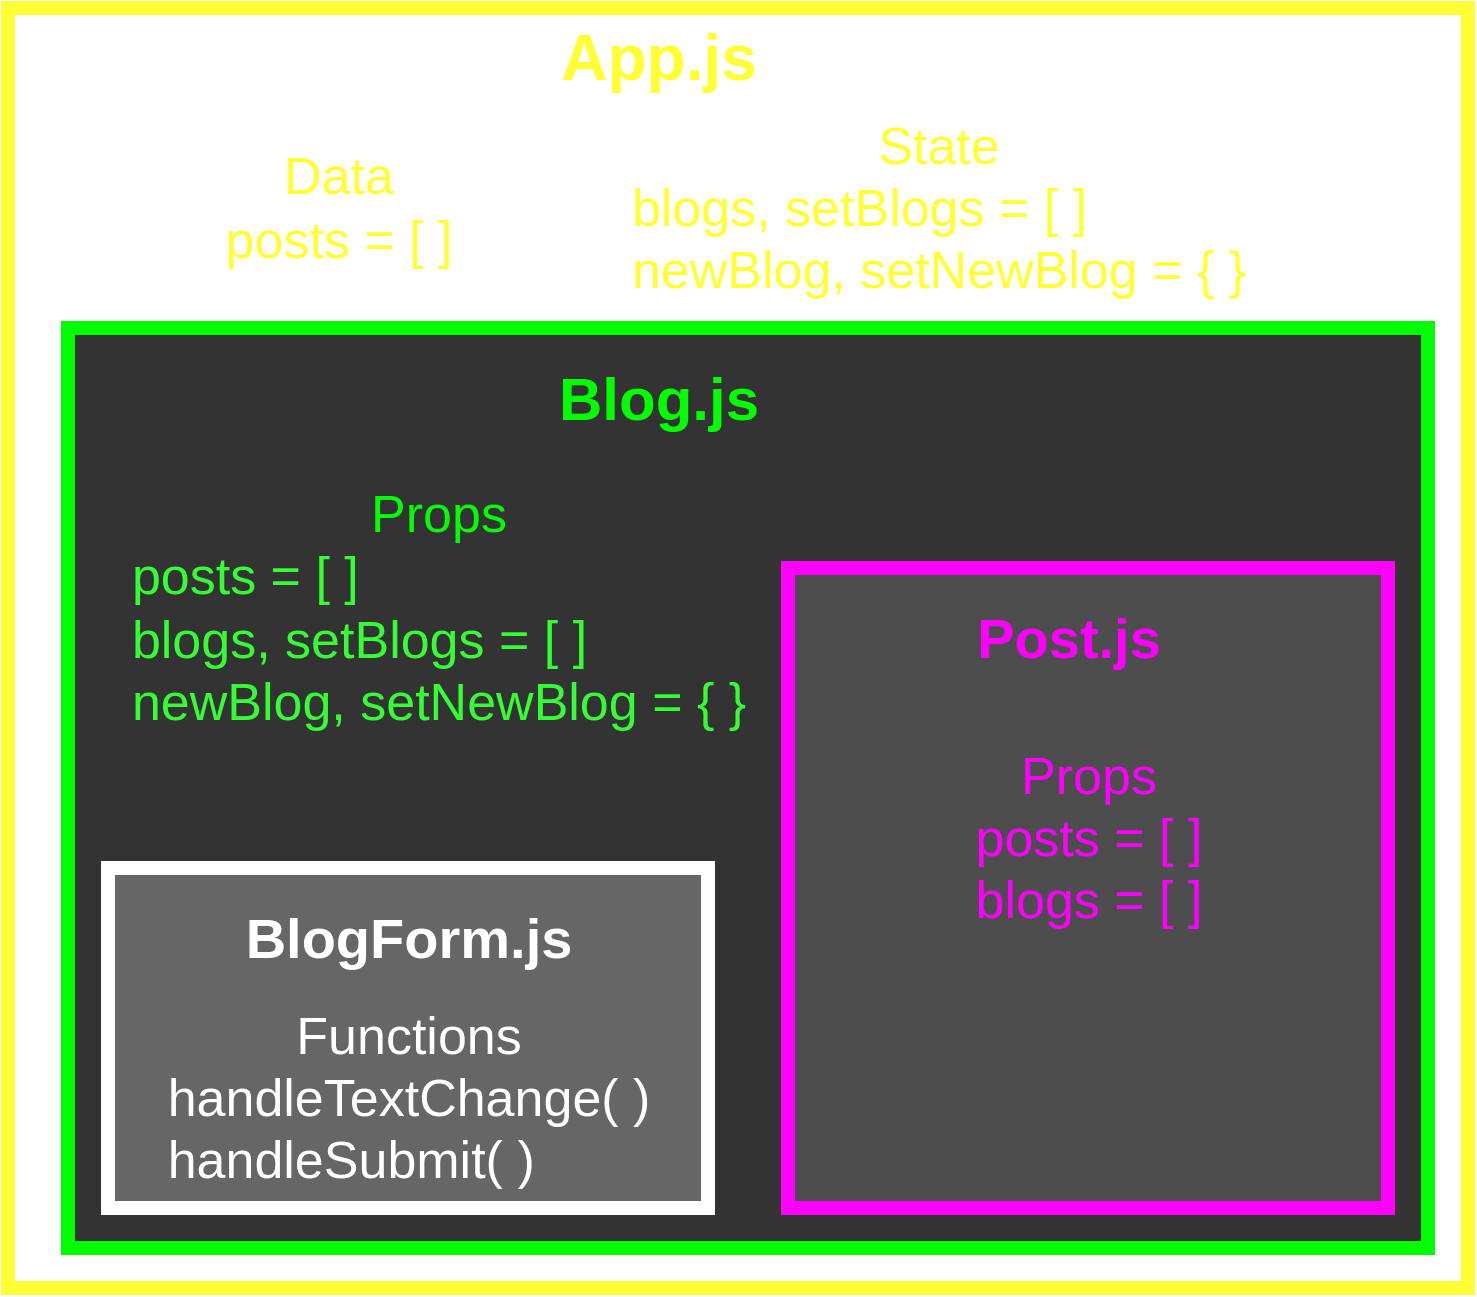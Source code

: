 <mxfile>
    <diagram id="P2Lockhl9aWTjdH21IzR" name="Page-1">
        <mxGraphModel dx="711" dy="1586" grid="1" gridSize="10" guides="1" tooltips="1" connect="1" arrows="1" fold="1" page="1" pageScale="1" pageWidth="850" pageHeight="1100" math="0" shadow="0">
            <root>
                <mxCell id="0"/>
                <mxCell id="1" parent="0"/>
                <mxCell id="3" value="" style="whiteSpace=wrap;html=1;fillColor=default;strokeColor=#FFFF33;strokeWidth=7;fontStyle=1" parent="1" vertex="1">
                    <mxGeometry x="40" y="-40" width="730" height="640" as="geometry"/>
                </mxCell>
                <mxCell id="4" value="&lt;font color=&quot;#ffff33&quot; style=&quot;font-size: 32px;&quot;&gt;App.js&lt;/font&gt;" style="text;html=1;resizable=0;autosize=1;align=center;verticalAlign=middle;points=[];fillColor=none;strokeColor=none;rounded=0;fontSize=32;fontStyle=1" parent="1" vertex="1">
                    <mxGeometry x="305" y="-40" width="120" height="50" as="geometry"/>
                </mxCell>
                <mxCell id="5" value="Data&lt;br&gt;posts = [ ]" style="text;html=1;resizable=0;autosize=1;align=center;verticalAlign=middle;points=[];fillColor=none;strokeColor=none;rounded=0;fontSize=26;fontColor=#FFFF33;" parent="1" vertex="1">
                    <mxGeometry x="140" y="25" width="130" height="70" as="geometry"/>
                </mxCell>
                <mxCell id="8" value="" style="whiteSpace=wrap;html=1;fontSize=26;fontColor=#00FF00;strokeColor=#00FF00;strokeWidth=7;fillColor=#333333;" parent="1" vertex="1">
                    <mxGeometry x="70" y="120" width="680" height="460" as="geometry"/>
                </mxCell>
                <mxCell id="7" value="State&lt;br&gt;&lt;div style=&quot;text-align: left;&quot;&gt;&lt;span style=&quot;background-color: initial;&quot;&gt;blogs, setBlogs = [ ]&lt;/span&gt;&lt;/div&gt;&lt;div style=&quot;text-align: left;&quot;&gt;&lt;span style=&quot;background-color: initial;&quot;&gt;newBlog, setNewBlog = { }&lt;/span&gt;&lt;/div&gt;" style="text;html=1;resizable=0;autosize=1;align=center;verticalAlign=middle;points=[];fillColor=none;strokeColor=none;rounded=0;fontSize=26;fontColor=#FFFF33;" parent="1" vertex="1">
                    <mxGeometry x="340" y="5" width="330" height="110" as="geometry"/>
                </mxCell>
                <mxCell id="9" value="Blog.js" style="text;html=1;resizable=0;autosize=1;align=center;verticalAlign=middle;points=[];fillColor=none;strokeColor=none;rounded=0;fontSize=30;fontColor=#00FF00;fontStyle=1" parent="1" vertex="1">
                    <mxGeometry x="305" y="130" width="120" height="50" as="geometry"/>
                </mxCell>
                <mxCell id="10" value="Props&lt;br&gt;&lt;div style=&quot;text-align: left;&quot;&gt;&lt;span style=&quot;background-color: initial;&quot;&gt;&lt;font color=&quot;#33ff33&quot;&gt;posts = [ ]&lt;/font&gt;&lt;/span&gt;&lt;/div&gt;&lt;div style=&quot;text-align: left;&quot;&gt;&lt;span style=&quot;background-color: initial;&quot;&gt;&lt;font color=&quot;#33ff33&quot;&gt;blogs, setBlogs = [ ]&lt;/font&gt;&lt;/span&gt;&lt;/div&gt;&lt;div style=&quot;text-align: left;&quot;&gt;&lt;span style=&quot;background-color: initial;&quot;&gt;&lt;font color=&quot;#33ff33&quot;&gt;newBlog, setNewBlog = { }&lt;/font&gt;&lt;/span&gt;&lt;/div&gt;" style="text;html=1;resizable=0;autosize=1;align=center;verticalAlign=middle;points=[];fillColor=none;strokeColor=none;rounded=0;fontSize=26;fontColor=#00FF00;" parent="1" vertex="1">
                    <mxGeometry x="90" y="190" width="330" height="140" as="geometry"/>
                </mxCell>
                <mxCell id="12" value="" style="whiteSpace=wrap;html=1;fontSize=26;fontColor=#FFFFFF;strokeColor=#FFFFFF;strokeWidth=7;fillColor=#666666;" parent="1" vertex="1">
                    <mxGeometry x="90" y="390" width="300" height="170" as="geometry"/>
                </mxCell>
                <mxCell id="13" value="BlogForm.js&lt;br style=&quot;font-size: 28px;&quot;&gt;" style="text;html=1;resizable=0;autosize=1;align=center;verticalAlign=middle;points=[];fillColor=none;strokeColor=none;rounded=0;fontSize=28;fontColor=#FFFFFF;fontStyle=1" parent="1" vertex="1">
                    <mxGeometry x="145" y="400" width="190" height="50" as="geometry"/>
                </mxCell>
                <mxCell id="6" value="Functions&lt;br&gt;&lt;div style=&quot;text-align: left;&quot;&gt;&lt;span style=&quot;background-color: initial;&quot;&gt;handleTextChange( )&lt;/span&gt;&lt;/div&gt;&lt;div style=&quot;text-align: left;&quot;&gt;&lt;span style=&quot;background-color: initial;&quot;&gt;handleSubmit( )&lt;/span&gt;&lt;/div&gt;" style="text;html=1;resizable=0;autosize=1;align=center;verticalAlign=middle;points=[];fillColor=none;strokeColor=none;rounded=0;fontSize=26;fontColor=#FFFFFF;" parent="1" vertex="1">
                    <mxGeometry x="110" y="450" width="260" height="110" as="geometry"/>
                </mxCell>
                <mxCell id="14" value="" style="whiteSpace=wrap;html=1;fontSize=26;fontColor=#FFFFFF;strokeColor=#FF00FF;strokeWidth=7;fillColor=#4D4D4D;" vertex="1" parent="1">
                    <mxGeometry x="430" y="240" width="300" height="320" as="geometry"/>
                </mxCell>
                <mxCell id="15" value="Post.js" style="text;html=1;resizable=0;autosize=1;align=center;verticalAlign=middle;points=[];fillColor=none;strokeColor=none;rounded=0;fontSize=28;fontColor=#FF00FF;fontStyle=1" vertex="1" parent="1">
                    <mxGeometry x="510" y="250" width="120" height="50" as="geometry"/>
                </mxCell>
                <mxCell id="16" value="Props&lt;br&gt;&lt;div style=&quot;text-align: left;&quot;&gt;posts = [ ]&lt;/div&gt;&lt;div style=&quot;text-align: left;&quot;&gt;blogs = [ ]&lt;/div&gt;" style="text;html=1;resizable=0;autosize=1;align=center;verticalAlign=middle;points=[];fillColor=none;strokeColor=none;rounded=0;fontSize=26;fontColor=#FF00FF;" vertex="1" parent="1">
                    <mxGeometry x="510" y="320" width="140" height="110" as="geometry"/>
                </mxCell>
            </root>
        </mxGraphModel>
    </diagram>
</mxfile>